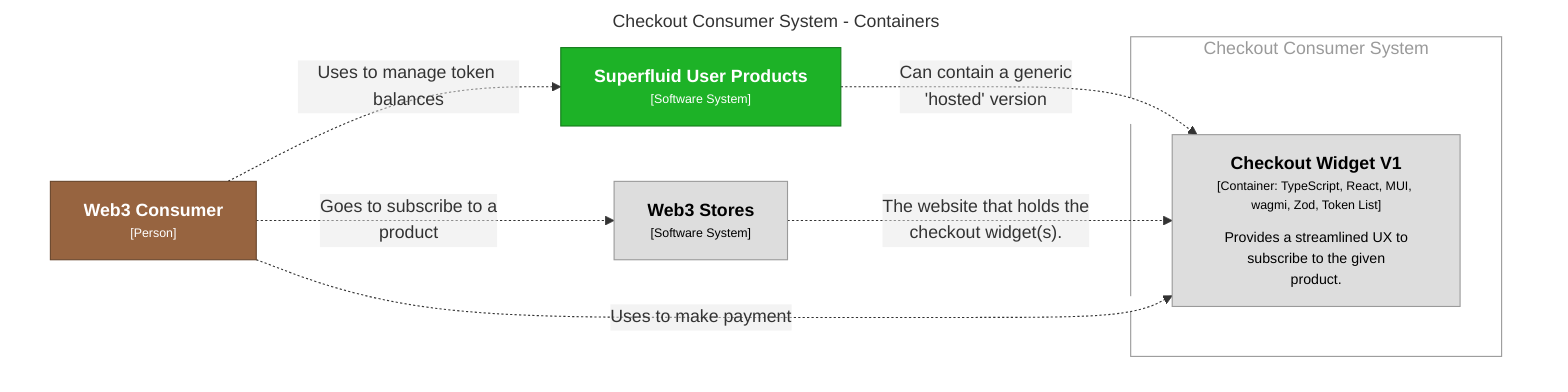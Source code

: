 graph TB
  linkStyle default fill:#ffffff

  subgraph diagram [Checkout Consumer System - Containers]
    style diagram fill:#ffffff,stroke:#ffffff

    44["<div style='font-weight: bold'>Web3 Consumer</div><div style='font-size: 70%; margin-top: 0px'>[Person]</div>"]
    style 44 fill:#976440,stroke:#69462c,color:#ffffff
    39["<div style='font-weight: bold'>Web3 Stores</div><div style='font-size: 70%; margin-top: 0px'>[Software System]</div>"]
    style 39 fill:#dddddd,stroke:#9a9a9a,color:#000000
    31["<div style='font-weight: bold'>Superfluid User Products</div><div style='font-size: 70%; margin-top: 0px'>[Software System]</div>"]
    style 31 fill:#1db227,stroke:#147c1b,color:#ffffff

    subgraph 1 [Checkout Consumer System]
      style 1 fill:#ffffff,stroke:#9a9a9a,color:#9a9a9a

      2["<div style='font-weight: bold'>Checkout Widget V1</div><div style='font-size: 70%; margin-top: 0px'>[Container: TypeScript, React, MUI, wagmi, Zod, Token List]</div><div style='font-size: 80%; margin-top:10px'>Provides a streamlined UX to<br />subscribe to the given<br />product.</div>"]
      style 2 fill:#dddddd,stroke:#9a9a9a,color:#000000
    end

    31-. "<div>Can contain a generic<br />'hosted' version</div><div style='font-size: 70%'></div>" .->2
    39-. "<div>The website that holds the<br />checkout widget(s).</div><div style='font-size: 70%'></div>" .->2
    44-. "<div>Uses to manage token balances</div><div style='font-size: 70%'></div>" .->31
    44-. "<div>Goes to subscribe to a<br />product</div><div style='font-size: 70%'></div>" .->39
    44-. "<div>Uses to make payment</div><div style='font-size: 70%'></div>" .->2
  end